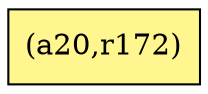 digraph G {
rankdir=BT;ranksep="2.0";
"(a20,r172)" [shape=record,fillcolor=khaki1,style=filled,label="{(a20,r172)}"];
}